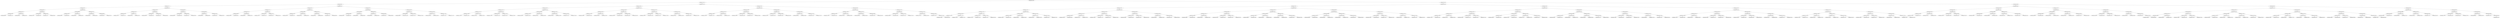 digraph G{
154671602 [label="Node{data=[2165, 2165]}"]
154671602 -> 400722480
400722480 [label="Node{data=[1013, 1013]}"]
400722480 -> 729268248
729268248 [label="Node{data=[903, 903]}"]
729268248 -> 2022648269
2022648269 [label="Node{data=[871, 871]}"]
2022648269 -> 833702055
833702055 [label="Node{data=[854, 854]}"]
833702055 -> 847378347
847378347 [label="Node{data=[846, 846]}"]
847378347 -> 669226723
669226723 [label="Node{data=[842, 842]}"]
669226723 -> 648217235
648217235 [label="Node{data=[840, 840]}"]
648217235 -> 502039184
502039184 [label="Node{data=[839, 839]}"]
648217235 -> 544014889
544014889 [label="Node{data=[841, 841]}"]
669226723 -> 461560905
461560905 [label="Node{data=[844, 844]}"]
461560905 -> 621535792
621535792 [label="Node{data=[843, 843]}"]
461560905 -> 1544162307
1544162307 [label="Node{data=[845, 845]}"]
847378347 -> 339620321
339620321 [label="Node{data=[850, 850]}"]
339620321 -> 433309627
433309627 [label="Node{data=[848, 848]}"]
433309627 -> 1664330963
1664330963 [label="Node{data=[847, 847]}"]
433309627 -> 1867898530
1867898530 [label="Node{data=[849, 849]}"]
339620321 -> 167861136
167861136 [label="Node{data=[852, 852]}"]
167861136 -> 233356148
233356148 [label="Node{data=[851, 851]}"]
167861136 -> 1933822766
1933822766 [label="Node{data=[853, 853]}"]
833702055 -> 841132842
841132842 [label="Node{data=[863, 863]}"]
841132842 -> 847231781
847231781 [label="Node{data=[859, 859]}"]
847231781 -> 2055509253
2055509253 [label="Node{data=[857, 857]}"]
2055509253 -> 401812416
401812416 [label="Node{data=[855, 855]}"]
2055509253 -> 808434159
808434159 [label="Node{data=[858, 858]}"]
847231781 -> 2135329372
2135329372 [label="Node{data=[861, 861]}"]
2135329372 -> 565445644
565445644 [label="Node{data=[860, 860]}"]
2135329372 -> 790070993
790070993 [label="Node{data=[862, 862]}"]
841132842 -> 1656398365
1656398365 [label="Node{data=[867, 867]}"]
1656398365 -> 694538364
694538364 [label="Node{data=[865, 865]}"]
694538364 -> 678442296
678442296 [label="Node{data=[864, 864]}"]
694538364 -> 1002577897
1002577897 [label="Node{data=[866, 866]}"]
1656398365 -> 216000710
216000710 [label="Node{data=[869, 869]}"]
216000710 -> 197017361
197017361 [label="Node{data=[868, 868]}"]
216000710 -> 583926443
583926443 [label="Node{data=[870, 870]}"]
2022648269 -> 156789836
156789836 [label="Node{data=[887, 887]}"]
156789836 -> 2050112633
2050112633 [label="Node{data=[879, 879]}"]
2050112633 -> 967321
967321 [label="Node{data=[875, 875]}"]
967321 -> 1384596329
1384596329 [label="Node{data=[873, 873]}"]
1384596329 -> 418873209
418873209 [label="Node{data=[872, 872]}"]
1384596329 -> 1942837738
1942837738 [label="Node{data=[874, 874]}"]
967321 -> 94459648
94459648 [label="Node{data=[877, 877]}"]
94459648 -> 1834340566
1834340566 [label="Node{data=[876, 876]}"]
94459648 -> 1325037234
1325037234 [label="Node{data=[878, 878]}"]
2050112633 -> 1466004622
1466004622 [label="Node{data=[883, 883]}"]
1466004622 -> 1492590645
1492590645 [label="Node{data=[881, 881]}"]
1492590645 -> 459774109
459774109 [label="Node{data=[880, 880]}"]
1492590645 -> 112538277
112538277 [label="Node{data=[882, 882]}"]
1466004622 -> 1521279993
1521279993 [label="Node{data=[885, 885]}"]
1521279993 -> 1002149393
1002149393 [label="Node{data=[884, 884]}"]
1521279993 -> 473911947
473911947 [label="Node{data=[886, 886]}"]
156789836 -> 858815411
858815411 [label="Node{data=[895, 895]}"]
858815411 -> 247395591
247395591 [label="Node{data=[891, 891]}"]
247395591 -> 1775432159
1775432159 [label="Node{data=[889, 889]}"]
1775432159 -> 253709668
253709668 [label="Node{data=[888, 888]}"]
1775432159 -> 1069699799
1069699799 [label="Node{data=[890, 890]}"]
247395591 -> 1185783525
1185783525 [label="Node{data=[893, 893]}"]
1185783525 -> 948949990
948949990 [label="Node{data=[892, 892]}"]
1185783525 -> 1301208574
1301208574 [label="Node{data=[894, 894]}"]
858815411 -> 1618442866
1618442866 [label="Node{data=[899, 899]}"]
1618442866 -> 1250400815
1250400815 [label="Node{data=[897, 897]}"]
1250400815 -> 206663802
206663802 [label="Node{data=[896, 896]}"]
1250400815 -> 931872035
931872035 [label="Node{data=[898, 898]}"]
1618442866 -> 1827956042
1827956042 [label="Node{data=[901, 901]}"]
1827956042 -> 441768985
441768985 [label="Node{data=[900, 900]}"]
1827956042 -> 486653321
486653321 [label="Node{data=[902, 902]}"]
729268248 -> 1938684207
1938684207 [label="Node{data=[981, 981]}"]
1938684207 -> 1016859681
1016859681 [label="Node{data=[919, 919]}"]
1016859681 -> 1354687
1354687 [label="Node{data=[911, 911]}"]
1354687 -> 283751361
283751361 [label="Node{data=[907, 907]}"]
283751361 -> 204567666
204567666 [label="Node{data=[905, 905]}"]
204567666 -> 1343266001
1343266001 [label="Node{data=[904, 904]}"]
204567666 -> 1979485247
1979485247 [label="Node{data=[906, 906]}"]
283751361 -> 685137658
685137658 [label="Node{data=[909, 909]}"]
685137658 -> 792935798
792935798 [label="Node{data=[908, 908]}"]
685137658 -> 2070006363
2070006363 [label="Node{data=[910, 910]}"]
1354687 -> 1793928316
1793928316 [label="Node{data=[915, 915]}"]
1793928316 -> 1893109333
1893109333 [label="Node{data=[913, 913]}"]
1893109333 -> 1187554740
1187554740 [label="Node{data=[912, 912]}"]
1893109333 -> 864984100
864984100 [label="Node{data=[914, 914]}"]
1793928316 -> 805554405
805554405 [label="Node{data=[917, 917]}"]
805554405 -> 1952668822
1952668822 [label="Node{data=[916, 916]}"]
805554405 -> 1996862123
1996862123 [label="Node{data=[918, 918]}"]
1016859681 -> 816676819
816676819 [label="Node{data=[927, 927]}"]
816676819 -> 508026307
508026307 [label="Node{data=[923, 923]}"]
508026307 -> 1890493809
1890493809 [label="Node{data=[921, 921]}"]
1890493809 -> 719634725
719634725 [label="Node{data=[920, 920]}"]
1890493809 -> 1911320653
1911320653 [label="Node{data=[922, 922]}"]
508026307 -> 1373966966
1373966966 [label="Node{data=[925, 925]}"]
1373966966 -> 1424334870
1424334870 [label="Node{data=[924, 924]}"]
1373966966 -> 1476701766
1476701766 [label="Node{data=[926, 926]}"]
816676819 -> 1249432339
1249432339 [label="Node{data=[931, 931]}"]
1249432339 -> 871829128
871829128 [label="Node{data=[929, 929]}"]
871829128 -> 1248587248
1248587248 [label="Node{data=[928, 928]}"]
871829128 -> 929045605
929045605 [label="Node{data=[930, 930]}"]
1249432339 -> 990683601
990683601 [label="Node{data=[979, 979]}"]
990683601 -> 813984630
813984630 [label="Node{data=[932, 932]}"]
990683601 -> 622134523
622134523 [label="Node{data=[980, 980]}"]
1938684207 -> 304195336
304195336 [label="Node{data=[997, 997]}"]
304195336 -> 1283296948
1283296948 [label="Node{data=[989, 989]}"]
1283296948 -> 1605469078
1605469078 [label="Node{data=[985, 985]}"]
1605469078 -> 1385064007
1385064007 [label="Node{data=[983, 983]}"]
1385064007 -> 1300796153
1300796153 [label="Node{data=[982, 982]}"]
1385064007 -> 1830862290
1830862290 [label="Node{data=[984, 984]}"]
1605469078 -> 1046363859
1046363859 [label="Node{data=[987, 987]}"]
1046363859 -> 532929281
532929281 [label="Node{data=[986, 986]}"]
1046363859 -> 383098202
383098202 [label="Node{data=[988, 988]}"]
1283296948 -> 2129886335
2129886335 [label="Node{data=[993, 993]}"]
2129886335 -> 831811028
831811028 [label="Node{data=[991, 991]}"]
831811028 -> 814654260
814654260 [label="Node{data=[990, 990]}"]
831811028 -> 168548146
168548146 [label="Node{data=[992, 992]}"]
2129886335 -> 1870549640
1870549640 [label="Node{data=[995, 995]}"]
1870549640 -> 2098624638
2098624638 [label="Node{data=[994, 994]}"]
1870549640 -> 952427499
952427499 [label="Node{data=[996, 996]}"]
304195336 -> 1822560646
1822560646 [label="Node{data=[1005, 1005]}"]
1822560646 -> 1901458568
1901458568 [label="Node{data=[1001, 1001]}"]
1901458568 -> 1062123348
1062123348 [label="Node{data=[999, 999]}"]
1062123348 -> 545968365
545968365 [label="Node{data=[998, 998]}"]
1062123348 -> 1549327195
1549327195 [label="Node{data=[1000, 1000]}"]
1901458568 -> 49776108
49776108 [label="Node{data=[1003, 1003]}"]
49776108 -> 1212774129
1212774129 [label="Node{data=[1002, 1002]}"]
49776108 -> 1043520173
1043520173 [label="Node{data=[1004, 1004]}"]
1822560646 -> 615140403
615140403 [label="Node{data=[1009, 1009]}"]
615140403 -> 441214383
441214383 [label="Node{data=[1007, 1007]}"]
441214383 -> 422672105
422672105 [label="Node{data=[1006, 1006]}"]
441214383 -> 838738128
838738128 [label="Node{data=[1008, 1008]}"]
615140403 -> 1203976456
1203976456 [label="Node{data=[1011, 1011]}"]
1203976456 -> 1046175042
1046175042 [label="Node{data=[1010, 1010]}"]
1203976456 -> 743432798
743432798 [label="Node{data=[1012, 1012]}"]
400722480 -> 1819783079
1819783079 [label="Node{data=[1574, 1574]}"]
1819783079 -> 849530968
849530968 [label="Node{data=[1045, 1045]}"]
849530968 -> 1459042819
1459042819 [label="Node{data=[1029, 1029]}"]
1459042819 -> 91848593
91848593 [label="Node{data=[1021, 1021]}"]
91848593 -> 1419964942
1419964942 [label="Node{data=[1017, 1017]}"]
1419964942 -> 1881589970
1881589970 [label="Node{data=[1015, 1015]}"]
1881589970 -> 535745527
535745527 [label="Node{data=[1014, 1014]}"]
1881589970 -> 1361420908
1361420908 [label="Node{data=[1016, 1016]}"]
1419964942 -> 307501252
307501252 [label="Node{data=[1019, 1019]}"]
307501252 -> 1425154564
1425154564 [label="Node{data=[1018, 1018]}"]
307501252 -> 1038754310
1038754310 [label="Node{data=[1020, 1020]}"]
91848593 -> 1101054229
1101054229 [label="Node{data=[1025, 1025]}"]
1101054229 -> 1937798109
1937798109 [label="Node{data=[1023, 1023]}"]
1937798109 -> 908565931
908565931 [label="Node{data=[1022, 1022]}"]
1937798109 -> 1513190267
1513190267 [label="Node{data=[1024, 1024]}"]
1101054229 -> 492742977
492742977 [label="Node{data=[1027, 1027]}"]
492742977 -> 1831874476
1831874476 [label="Node{data=[1026, 1026]}"]
492742977 -> 1743793508
1743793508 [label="Node{data=[1028, 1028]}"]
1459042819 -> 906698826
906698826 [label="Node{data=[1037, 1037]}"]
906698826 -> 1593283435
1593283435 [label="Node{data=[1033, 1033]}"]
1593283435 -> 844532310
844532310 [label="Node{data=[1031, 1031]}"]
844532310 -> 1412110965
1412110965 [label="Node{data=[1030, 1030]}"]
844532310 -> 994933194
994933194 [label="Node{data=[1032, 1032]}"]
1593283435 -> 1497614595
1497614595 [label="Node{data=[1035, 1035]}"]
1497614595 -> 1606544455
1606544455 [label="Node{data=[1034, 1034]}"]
1497614595 -> 1404415352
1404415352 [label="Node{data=[1036, 1036]}"]
906698826 -> 65412589
65412589 [label="Node{data=[1041, 1041]}"]
65412589 -> 1143654211
1143654211 [label="Node{data=[1039, 1039]}"]
1143654211 -> 349808725
349808725 [label="Node{data=[1038, 1038]}"]
1143654211 -> 1786317275
1786317275 [label="Node{data=[1040, 1040]}"]
65412589 -> 1497589772
1497589772 [label="Node{data=[1043, 1043]}"]
1497589772 -> 1270987960
1270987960 [label="Node{data=[1042, 1042]}"]
1497589772 -> 302198421
302198421 [label="Node{data=[1044, 1044]}"]
849530968 -> 806800095
806800095 [label="Node{data=[1061, 1061]}"]
806800095 -> 1926744025
1926744025 [label="Node{data=[1053, 1053]}"]
1926744025 -> 884310343
884310343 [label="Node{data=[1049, 1049]}"]
884310343 -> 1070163650
1070163650 [label="Node{data=[1047, 1047]}"]
1070163650 -> 957285334
957285334 [label="Node{data=[1046, 1046]}"]
1070163650 -> 1974133281
1974133281 [label="Node{data=[1048, 1048]}"]
884310343 -> 1829628522
1829628522 [label="Node{data=[1051, 1051]}"]
1829628522 -> 419851903
419851903 [label="Node{data=[1050, 1050]}"]
1829628522 -> 1482088250
1482088250 [label="Node{data=[1052, 1052]}"]
1926744025 -> 2060424699
2060424699 [label="Node{data=[1057, 1057]}"]
2060424699 -> 2022927986
2022927986 [label="Node{data=[1055, 1055]}"]
2022927986 -> 1380749961
1380749961 [label="Node{data=[1054, 1054]}"]
2022927986 -> 1015888117
1015888117 [label="Node{data=[1056, 1056]}"]
2060424699 -> 980095698
980095698 [label="Node{data=[1059, 1059]}"]
980095698 -> 1508383507
1508383507 [label="Node{data=[1058, 1058]}"]
980095698 -> 1862664829
1862664829 [label="Node{data=[1060, 1060]}"]
806800095 -> 974767608
974767608 [label="Node{data=[1479, 1479]}"]
974767608 -> 1476832747
1476832747 [label="Node{data=[1475, 1475]}"]
1476832747 -> 1101993339
1101993339 [label="Node{data=[1063, 1063]}"]
1101993339 -> 509997785
509997785 [label="Node{data=[1062, 1062]}"]
1101993339 -> 1780990696
1780990696 [label="Node{data=[1078, 1078]}"]
1476832747 -> 119755698
119755698 [label="Node{data=[1477, 1477]}"]
119755698 -> 1050581728
1050581728 [label="Node{data=[1476, 1476]}"]
119755698 -> 257705168
257705168 [label="Node{data=[1478, 1478]}"]
974767608 -> 1530455889
1530455889 [label="Node{data=[1513, 1513]}"]
1530455889 -> 1184596295
1184596295 [label="Node{data=[1481, 1481]}"]
1184596295 -> 211307246
211307246 [label="Node{data=[1480, 1480]}"]
1184596295 -> 1636820329
1636820329 [label="Node{data=[1482, 1482]}"]
1530455889 -> 2106692710
2106692710 [label="Node{data=[1572, 1572]}"]
2106692710 -> 1729798954
1729798954 [label="Node{data=[1545, 1545]}"]
2106692710 -> 698042909
698042909 [label="Node{data=[1573, 1573]}"]
1819783079 -> 933320426
933320426 [label="Node{data=[2073, 2073]}"]
933320426 -> 1189267164
1189267164 [label="Node{data=[1590, 1590]}"]
1189267164 -> 1960001241
1960001241 [label="Node{data=[1582, 1582]}"]
1960001241 -> 124475900
124475900 [label="Node{data=[1578, 1578]}"]
124475900 -> 977291773
977291773 [label="Node{data=[1576, 1576]}"]
977291773 -> 1791278159
1791278159 [label="Node{data=[1575, 1575]}"]
977291773 -> 118252088
118252088 [label="Node{data=[1577, 1577]}"]
124475900 -> 1526034332
1526034332 [label="Node{data=[1580, 1580]}"]
1526034332 -> 1656937118
1656937118 [label="Node{data=[1579, 1579]}"]
1526034332 -> 766190669
766190669 [label="Node{data=[1581, 1581]}"]
1960001241 -> 1230147170
1230147170 [label="Node{data=[1586, 1586]}"]
1230147170 -> 950698331
950698331 [label="Node{data=[1584, 1584]}"]
950698331 -> 1279834874
1279834874 [label="Node{data=[1583, 1583]}"]
950698331 -> 943023730
943023730 [label="Node{data=[1585, 1585]}"]
1230147170 -> 1707728520
1707728520 [label="Node{data=[1588, 1588]}"]
1707728520 -> 151337779
151337779 [label="Node{data=[1587, 1587]}"]
1707728520 -> 1302403
1302403 [label="Node{data=[1589, 1589]}"]
1189267164 -> 327560965
327560965 [label="Node{data=[2065, 2065]}"]
327560965 -> 940613219
940613219 [label="Node{data=[2057, 2057]}"]
940613219 -> 409790193
409790193 [label="Node{data=[1607, 1607]}"]
409790193 -> 102620600
102620600 [label="Node{data=[1591, 1591]}"]
409790193 -> 608248953
608248953 [label="Node{data=[2032, 2032]}"]
940613219 -> 404641044
404641044 [label="Node{data=[2063, 2063]}"]
404641044 -> 1740268424
1740268424 [label="Node{data=[2062, 2062]}"]
404641044 -> 262312666
262312666 [label="Node{data=[2064, 2064]}"]
327560965 -> 577576379
577576379 [label="Node{data=[2069, 2069]}"]
577576379 -> 1211189783
1211189783 [label="Node{data=[2067, 2067]}"]
1211189783 -> 2091108026
2091108026 [label="Node{data=[2066, 2066]}"]
1211189783 -> 1737277366
1737277366 [label="Node{data=[2068, 2068]}"]
577576379 -> 768013881
768013881 [label="Node{data=[2071, 2071]}"]
768013881 -> 1868918884
1868918884 [label="Node{data=[2070, 2070]}"]
768013881 -> 227671332
227671332 [label="Node{data=[2072, 2072]}"]
933320426 -> 266502703
266502703 [label="Node{data=[2095, 2095]}"]
266502703 -> 353356500
353356500 [label="Node{data=[2087, 2087]}"]
353356500 -> 1370320449
1370320449 [label="Node{data=[2077, 2077]}"]
1370320449 -> 1398264205
1398264205 [label="Node{data=[2075, 2075]}"]
1398264205 -> 1220530738
1220530738 [label="Node{data=[2074, 2074]}"]
1398264205 -> 588114075
588114075 [label="Node{data=[2076, 2076]}"]
1370320449 -> 426264029
426264029 [label="Node{data=[2079, 2079]}"]
426264029 -> 1952326852
1952326852 [label="Node{data=[2078, 2078]}"]
426264029 -> 1120294463
1120294463 [label="Node{data=[2080, 2080]}"]
353356500 -> 239282124
239282124 [label="Node{data=[2091, 2091]}"]
239282124 -> 1432280436
1432280436 [label="Node{data=[2089, 2089]}"]
1432280436 -> 1344518943
1344518943 [label="Node{data=[2088, 2088]}"]
1432280436 -> 539261066
539261066 [label="Node{data=[2090, 2090]}"]
239282124 -> 936269317
936269317 [label="Node{data=[2093, 2093]}"]
936269317 -> 341350645
341350645 [label="Node{data=[2092, 2092]}"]
936269317 -> 1500389922
1500389922 [label="Node{data=[2094, 2094]}"]
266502703 -> 1510863277
1510863277 [label="Node{data=[2115, 2115]}"]
1510863277 -> 523696791
523696791 [label="Node{data=[2099, 2099]}"]
523696791 -> 1333352116
1333352116 [label="Node{data=[2097, 2097]}"]
1333352116 -> 1739457099
1739457099 [label="Node{data=[2096, 2096]}"]
1333352116 -> 1377507210
1377507210 [label="Node{data=[2098, 2098]}"]
523696791 -> 2052177180
2052177180 [label="Node{data=[2101, 2101]}"]
2052177180 -> 2140706836
2140706836 [label="Node{data=[2100, 2100]}"]
2052177180 -> 1748197878
1748197878 [label="Node{data=[2102, 2102]}"]
1510863277 -> 1646173245
1646173245 [label="Node{data=[2161, 2161]}"]
1646173245 -> 365982783
365982783 [label="Node{data=[2159, 2159]}"]
365982783 -> 783488681
783488681 [label="Node{data=[2116, 2116]}"]
365982783 -> 1576861272
1576861272 [label="Node{data=[2160, 2160]}"]
1646173245 -> 1268088494
1268088494 [label="Node{data=[2163, 2163]}"]
1268088494 -> 1567791727
1567791727 [label="Node{data=[2162, 2162]}"]
1268088494 -> 1807927606
1807927606 [label="Node{data=[2164, 2164]}"]
154671602 -> 1366746152
1366746152 [label="Node{data=[4243, 4243]}"]
1366746152 -> 829849766
829849766 [label="Node{data=[3146, 3146]}"]
829849766 -> 2015282437
2015282437 [label="Node{data=[2557, 2557]}"]
2015282437 -> 90712137
90712137 [label="Node{data=[2307, 2307]}"]
90712137 -> 1675221864
1675221864 [label="Node{data=[2181, 2181]}"]
1675221864 -> 1714357253
1714357253 [label="Node{data=[2173, 2173]}"]
1714357253 -> 1746391848
1746391848 [label="Node{data=[2169, 2169]}"]
1746391848 -> 746165251
746165251 [label="Node{data=[2167, 2167]}"]
746165251 -> 22415487
22415487 [label="Node{data=[2166, 2166]}"]
746165251 -> 524757884
524757884 [label="Node{data=[2168, 2168]}"]
1746391848 -> 1226781999
1226781999 [label="Node{data=[2171, 2171]}"]
1226781999 -> 690387331
690387331 [label="Node{data=[2170, 2170]}"]
1226781999 -> 411212072
411212072 [label="Node{data=[2172, 2172]}"]
1714357253 -> 1052269967
1052269967 [label="Node{data=[2177, 2177]}"]
1052269967 -> 238989626
238989626 [label="Node{data=[2175, 2175]}"]
238989626 -> 349055775
349055775 [label="Node{data=[2174, 2174]}"]
238989626 -> 403286903
403286903 [label="Node{data=[2176, 2176]}"]
1052269967 -> 1679940060
1679940060 [label="Node{data=[2179, 2179]}"]
1679940060 -> 535626499
535626499 [label="Node{data=[2178, 2178]}"]
1679940060 -> 2057192754
2057192754 [label="Node{data=[2180, 2180]}"]
1675221864 -> 798563077
798563077 [label="Node{data=[2189, 2189]}"]
798563077 -> 1159518227
1159518227 [label="Node{data=[2185, 2185]}"]
1159518227 -> 849227432
849227432 [label="Node{data=[2183, 2183]}"]
849227432 -> 975264284
975264284 [label="Node{data=[2182, 2182]}"]
849227432 -> 1560756078
1560756078 [label="Node{data=[2184, 2184]}"]
1159518227 -> 2130229405
2130229405 [label="Node{data=[2187, 2187]}"]
2130229405 -> 1028661892
1028661892 [label="Node{data=[2186, 2186]}"]
2130229405 -> 219250312
219250312 [label="Node{data=[2188, 2188]}"]
798563077 -> 1762249739
1762249739 [label="Node{data=[2232, 2232]}"]
1762249739 -> 1376697831
1376697831 [label="Node{data=[2191, 2191]}"]
1376697831 -> 1853284640
1853284640 [label="Node{data=[2190, 2190]}"]
1376697831 -> 1746216792
1746216792 [label="Node{data=[2192, 2192]}"]
1762249739 -> 1339807685
1339807685 [label="Node{data=[2257, 2257]}"]
1339807685 -> 1755163228
1755163228 [label="Node{data=[2254, 2254]}"]
1339807685 -> 834353550
834353550 [label="Node{data=[2287, 2287]}"]
90712137 -> 1884681990
1884681990 [label="Node{data=[2382, 2382]}"]
1884681990 -> 1629582134
1629582134 [label="Node{data=[2374, 2374]}"]
1629582134 -> 1684793860
1684793860 [label="Node{data=[2370, 2370]}"]
1684793860 -> 217372750
217372750 [label="Node{data=[2368, 2368]}"]
217372750 -> 1397154577
1397154577 [label="Node{data=[2367, 2367]}"]
217372750 -> 957645452
957645452 [label="Node{data=[2369, 2369]}"]
1684793860 -> 34894944
34894944 [label="Node{data=[2372, 2372]}"]
34894944 -> 671673028
671673028 [label="Node{data=[2371, 2371]}"]
34894944 -> 1286789823
1286789823 [label="Node{data=[2373, 2373]}"]
1629582134 -> 1362043207
1362043207 [label="Node{data=[2378, 2378]}"]
1362043207 -> 1882843254
1882843254 [label="Node{data=[2376, 2376]}"]
1882843254 -> 520643199
520643199 [label="Node{data=[2375, 2375]}"]
1882843254 -> 1161114627
1161114627 [label="Node{data=[2377, 2377]}"]
1362043207 -> 1832390907
1832390907 [label="Node{data=[2380, 2380]}"]
1832390907 -> 1383935858
1383935858 [label="Node{data=[2379, 2379]}"]
1832390907 -> 247117016
247117016 [label="Node{data=[2381, 2381]}"]
1884681990 -> 1648561184
1648561184 [label="Node{data=[2549, 2549]}"]
1648561184 -> 1339127643
1339127643 [label="Node{data=[2545, 2545]}"]
1339127643 -> 1961674604
1961674604 [label="Node{data=[2407, 2407]}"]
1961674604 -> 791388509
791388509 [label="Node{data=[2383, 2383]}"]
1961674604 -> 1433639572
1433639572 [label="Node{data=[2408, 2408]}"]
1339127643 -> 299648206
299648206 [label="Node{data=[2547, 2547]}"]
299648206 -> 51983934
51983934 [label="Node{data=[2546, 2546]}"]
299648206 -> 1909087817
1909087817 [label="Node{data=[2548, 2548]}"]
1648561184 -> 941940190
941940190 [label="Node{data=[2553, 2553]}"]
941940190 -> 1261241376
1261241376 [label="Node{data=[2551, 2551]}"]
1261241376 -> 21980093
21980093 [label="Node{data=[2550, 2550]}"]
1261241376 -> 584342987
584342987 [label="Node{data=[2552, 2552]}"]
941940190 -> 1015070306
1015070306 [label="Node{data=[2555, 2555]}"]
1015070306 -> 531603926
531603926 [label="Node{data=[2554, 2554]}"]
1015070306 -> 1694984981
1694984981 [label="Node{data=[2556, 2556]}"]
2015282437 -> 1706907771
1706907771 [label="Node{data=[2995, 2995]}"]
1706907771 -> 1551341824
1551341824 [label="Node{data=[2979, 2979]}"]
1551341824 -> 1043604041
1043604041 [label="Node{data=[2588, 2588]}"]
1043604041 -> 1614129497
1614129497 [label="Node{data=[2561, 2561]}"]
1614129497 -> 1866746788
1866746788 [label="Node{data=[2559, 2559]}"]
1866746788 -> 253456597
253456597 [label="Node{data=[2558, 2558]}"]
1866746788 -> 270679317
270679317 [label="Node{data=[2560, 2560]}"]
1614129497 -> 1561338153
1561338153 [label="Node{data=[2563, 2563]}"]
1561338153 -> 281303108
281303108 [label="Node{data=[2562, 2562]}"]
1561338153 -> 1150095185
1150095185 [label="Node{data=[2564, 2564]}"]
1043604041 -> 1162238016
1162238016 [label="Node{data=[2967, 2967]}"]
1162238016 -> 428023976
428023976 [label="Node{data=[2890, 2890]}"]
428023976 -> 725044644
725044644 [label="Node{data=[2887, 2887]}"]
428023976 -> 132921364
132921364 [label="Node{data=[2919, 2919]}"]
1162238016 -> 1881138417
1881138417 [label="Node{data=[2977, 2977]}"]
1881138417 -> 1880689722
1880689722 [label="Node{data=[2976, 2976]}"]
1881138417 -> 1641162224
1641162224 [label="Node{data=[2978, 2978]}"]
1551341824 -> 127442246
127442246 [label="Node{data=[2987, 2987]}"]
127442246 -> 137349416
137349416 [label="Node{data=[2983, 2983]}"]
137349416 -> 812612811
812612811 [label="Node{data=[2981, 2981]}"]
812612811 -> 1080177299
1080177299 [label="Node{data=[2980, 2980]}"]
812612811 -> 64218484
64218484 [label="Node{data=[2982, 2982]}"]
137349416 -> 1967332015
1967332015 [label="Node{data=[2985, 2985]}"]
1967332015 -> 1040300520
1040300520 [label="Node{data=[2984, 2984]}"]
1967332015 -> 1873211921
1873211921 [label="Node{data=[2986, 2986]}"]
127442246 -> 1933726420
1933726420 [label="Node{data=[2991, 2991]}"]
1933726420 -> 515487857
515487857 [label="Node{data=[2989, 2989]}"]
515487857 -> 767859895
767859895 [label="Node{data=[2988, 2988]}"]
515487857 -> 1965741412
1965741412 [label="Node{data=[2990, 2990]}"]
1933726420 -> 337636839
337636839 [label="Node{data=[2993, 2993]}"]
337636839 -> 1194763557
1194763557 [label="Node{data=[2992, 2992]}"]
337636839 -> 1310632016
1310632016 [label="Node{data=[2994, 2994]}"]
1706907771 -> 1832703234
1832703234 [label="Node{data=[3096, 3096]}"]
1832703234 -> 111635863
111635863 [label="Node{data=[3088, 3088]}"]
111635863 -> 1951072235
1951072235 [label="Node{data=[2999, 2999]}"]
1951072235 -> 1336775962
1336775962 [label="Node{data=[2997, 2997]}"]
1336775962 -> 1144180008
1144180008 [label="Node{data=[2996, 2996]}"]
1336775962 -> 2042944492
2042944492 [label="Node{data=[2998, 2998]}"]
1951072235 -> 1523762840
1523762840 [label="Node{data=[3001, 3001]}"]
1523762840 -> 2046074269
2046074269 [label="Node{data=[3000, 3000]}"]
1523762840 -> 729633798
729633798 [label="Node{data=[3002, 3002]}"]
111635863 -> 1949954366
1949954366 [label="Node{data=[3092, 3092]}"]
1949954366 -> 949165863
949165863 [label="Node{data=[3090, 3090]}"]
949165863 -> 1708553693
1708553693 [label="Node{data=[3089, 3089]}"]
949165863 -> 617267205
617267205 [label="Node{data=[3091, 3091]}"]
1949954366 -> 532768163
532768163 [label="Node{data=[3094, 3094]}"]
532768163 -> 1057696603
1057696603 [label="Node{data=[3093, 3093]}"]
532768163 -> 1772476922
1772476922 [label="Node{data=[3095, 3095]}"]
1832703234 -> 463336995
463336995 [label="Node{data=[3138, 3138]}"]
463336995 -> 258307214
258307214 [label="Node{data=[3100, 3100]}"]
258307214 -> 1775421386
1775421386 [label="Node{data=[3098, 3098]}"]
1775421386 -> 788506883
788506883 [label="Node{data=[3097, 3097]}"]
1775421386 -> 1520922129
1520922129 [label="Node{data=[3099, 3099]}"]
258307214 -> 2126684367
2126684367 [label="Node{data=[3102, 3102]}"]
2126684367 -> 30524490
30524490 [label="Node{data=[3101, 3101]}"]
2126684367 -> 1387643586
1387643586 [label="Node{data=[3103, 3103]}"]
463336995 -> 855894371
855894371 [label="Node{data=[3142, 3142]}"]
855894371 -> 1479336724
1479336724 [label="Node{data=[3140, 3140]}"]
1479336724 -> 1464897487
1464897487 [label="Node{data=[3139, 3139]}"]
1479336724 -> 730850357
730850357 [label="Node{data=[3141, 3141]}"]
855894371 -> 124471510
124471510 [label="Node{data=[3144, 3144]}"]
124471510 -> 945831788
945831788 [label="Node{data=[3143, 3143]}"]
124471510 -> 1797120344
1797120344 [label="Node{data=[3145, 3145]}"]
829849766 -> 1063718466
1063718466 [label="Node{data=[3316, 3316]}"]
1063718466 -> 1645726848
1645726848 [label="Node{data=[3284, 3284]}"]
1645726848 -> 1538594033
1538594033 [label="Node{data=[3162, 3162]}"]
1538594033 -> 1596340734
1596340734 [label="Node{data=[3154, 3154]}"]
1596340734 -> 1488206150
1488206150 [label="Node{data=[3150, 3150]}"]
1488206150 -> 77307164
77307164 [label="Node{data=[3148, 3148]}"]
77307164 -> 2012873698
2012873698 [label="Node{data=[3147, 3147]}"]
77307164 -> 427638058
427638058 [label="Node{data=[3149, 3149]}"]
1488206150 -> 1618630986
1618630986 [label="Node{data=[3152, 3152]}"]
1618630986 -> 944851748
944851748 [label="Node{data=[3151, 3151]}"]
1618630986 -> 529771231
529771231 [label="Node{data=[3153, 3153]}"]
1596340734 -> 1870086250
1870086250 [label="Node{data=[3158, 3158]}"]
1870086250 -> 1576395975
1576395975 [label="Node{data=[3156, 3156]}"]
1576395975 -> 1875876918
1875876918 [label="Node{data=[3155, 3155]}"]
1576395975 -> 1829246530
1829246530 [label="Node{data=[3157, 3157]}"]
1870086250 -> 942239641
942239641 [label="Node{data=[3160, 3160]}"]
942239641 -> 1250457479
1250457479 [label="Node{data=[3159, 3159]}"]
942239641 -> 1496673484
1496673484 [label="Node{data=[3161, 3161]}"]
1538594033 -> 1948441518
1948441518 [label="Node{data=[3200, 3200]}"]
1948441518 -> 126105364
126105364 [label="Node{data=[3166, 3166]}"]
126105364 -> 238636076
238636076 [label="Node{data=[3164, 3164]}"]
238636076 -> 2090336811
2090336811 [label="Node{data=[3163, 3163]}"]
238636076 -> 512055741
512055741 [label="Node{data=[3165, 3165]}"]
126105364 -> 950002158
950002158 [label="Node{data=[3168, 3168]}"]
950002158 -> 2088993533
2088993533 [label="Node{data=[3167, 3167]}"]
950002158 -> 1085689372
1085689372 [label="Node{data=[3169, 3169]}"]
1948441518 -> 1951055622
1951055622 [label="Node{data=[3280, 3280]}"]
1951055622 -> 865968368
865968368 [label="Node{data=[3239, 3239]}"]
865968368 -> 1407797268
1407797268 [label="Node{data=[3217, 3217]}"]
865968368 -> 568142555
568142555 [label="Node{data=[3270, 3270]}"]
1951055622 -> 13501289
13501289 [label="Node{data=[3282, 3282]}"]
13501289 -> 1577761184
1577761184 [label="Node{data=[3281, 3281]}"]
13501289 -> 1203434397
1203434397 [label="Node{data=[3283, 3283]}"]
1645726848 -> 259621443
259621443 [label="Node{data=[3300, 3300]}"]
259621443 -> 2145131918
2145131918 [label="Node{data=[3292, 3292]}"]
2145131918 -> 1947233388
1947233388 [label="Node{data=[3288, 3288]}"]
1947233388 -> 1688625000
1688625000 [label="Node{data=[3286, 3286]}"]
1688625000 -> 655274533
655274533 [label="Node{data=[3285, 3285]}"]
1688625000 -> 950135591
950135591 [label="Node{data=[3287, 3287]}"]
1947233388 -> 1327858515
1327858515 [label="Node{data=[3290, 3290]}"]
1327858515 -> 430885056
430885056 [label="Node{data=[3289, 3289]}"]
1327858515 -> 1264836170
1264836170 [label="Node{data=[3291, 3291]}"]
2145131918 -> 2083318994
2083318994 [label="Node{data=[3296, 3296]}"]
2083318994 -> 527484703
527484703 [label="Node{data=[3294, 3294]}"]
527484703 -> 1886905593
1886905593 [label="Node{data=[3293, 3293]}"]
527484703 -> 624158003
624158003 [label="Node{data=[3295, 3295]}"]
2083318994 -> 1046665019
1046665019 [label="Node{data=[3298, 3298]}"]
1046665019 -> 666085335
666085335 [label="Node{data=[3297, 3297]}"]
1046665019 -> 1756155892
1756155892 [label="Node{data=[3299, 3299]}"]
259621443 -> 1376564655
1376564655 [label="Node{data=[3308, 3308]}"]
1376564655 -> 2063559642
2063559642 [label="Node{data=[3304, 3304]}"]
2063559642 -> 1078523469
1078523469 [label="Node{data=[3302, 3302]}"]
1078523469 -> 1310016223
1310016223 [label="Node{data=[3301, 3301]}"]
1078523469 -> 2038642559
2038642559 [label="Node{data=[3303, 3303]}"]
2063559642 -> 2023961134
2023961134 [label="Node{data=[3306, 3306]}"]
2023961134 -> 2136889833
2136889833 [label="Node{data=[3305, 3305]}"]
2023961134 -> 456781671
456781671 [label="Node{data=[3307, 3307]}"]
1376564655 -> 2078350256
2078350256 [label="Node{data=[3312, 3312]}"]
2078350256 -> 447902880
447902880 [label="Node{data=[3310, 3310]}"]
447902880 -> 397338382
397338382 [label="Node{data=[3309, 3309]}"]
447902880 -> 1127772235
1127772235 [label="Node{data=[3311, 3311]}"]
2078350256 -> 821546759
821546759 [label="Node{data=[3314, 3314]}"]
821546759 -> 971614925
971614925 [label="Node{data=[3313, 3313]}"]
821546759 -> 1495247977
1495247977 [label="Node{data=[3315, 3315]}"]
1063718466 -> 1503999273
1503999273 [label="Node{data=[4192, 4192]}"]
1503999273 -> 1470383853
1470383853 [label="Node{data=[3700, 3700]}"]
1470383853 -> 594485526
594485526 [label="Node{data=[3324, 3324]}"]
594485526 -> 129478134
129478134 [label="Node{data=[3320, 3320]}"]
129478134 -> 2009848916
2009848916 [label="Node{data=[3318, 3318]}"]
2009848916 -> 44920686
44920686 [label="Node{data=[3317, 3317]}"]
2009848916 -> 1477478844
1477478844 [label="Node{data=[3319, 3319]}"]
129478134 -> 1651656533
1651656533 [label="Node{data=[3322, 3322]}"]
1651656533 -> 1265765939
1265765939 [label="Node{data=[3321, 3321]}"]
1651656533 -> 575528492
575528492 [label="Node{data=[3323, 3323]}"]
594485526 -> 2127359664
2127359664 [label="Node{data=[3328, 3328]}"]
2127359664 -> 250894035
250894035 [label="Node{data=[3326, 3326]}"]
250894035 -> 1437389480
1437389480 [label="Node{data=[3325, 3325]}"]
250894035 -> 425511567
425511567 [label="Node{data=[3327, 3327]}"]
2127359664 -> 8130170
8130170 [label="Node{data=[3445, 3445]}"]
8130170 -> 739410536
739410536 [label="Node{data=[3361, 3361]}"]
8130170 -> 530066640
530066640 [label="Node{data=[3694, 3694]}"]
1470383853 -> 1626309918
1626309918 [label="Node{data=[3806, 3806]}"]
1626309918 -> 18599
18599 [label="Node{data=[3802, 3802]}"]
18599 -> 951683853
951683853 [label="Node{data=[3800, 3800]}"]
951683853 -> 1712967270
1712967270 [label="Node{data=[3738, 3738]}"]
951683853 -> 2051170510
2051170510 [label="Node{data=[3801, 3801]}"]
18599 -> 2013616721
2013616721 [label="Node{data=[3804, 3804]}"]
2013616721 -> 210786239
210786239 [label="Node{data=[3803, 3803]}"]
2013616721 -> 617792181
617792181 [label="Node{data=[3805, 3805]}"]
1626309918 -> 1308594929
1308594929 [label="Node{data=[3810, 3810]}"]
1308594929 -> 528129741
528129741 [label="Node{data=[3808, 3808]}"]
528129741 -> 299441970
299441970 [label="Node{data=[3807, 3807]}"]
528129741 -> 598515926
598515926 [label="Node{data=[3809, 3809]}"]
1308594929 -> 309712456
309712456 [label="Node{data=[3812, 3812]}"]
309712456 -> 1496497725
1496497725 [label="Node{data=[3811, 3811]}"]
309712456 -> 4922022
4922022 [label="Node{data=[3851, 3851]}"]
1503999273 -> 1185390697
1185390697 [label="Node{data=[4227, 4227]}"]
1185390697 -> 2052913507
2052913507 [label="Node{data=[4219, 4219]}"]
2052913507 -> 911434563
911434563 [label="Node{data=[4215, 4215]}"]
911434563 -> 1855308037
1855308037 [label="Node{data=[4213, 4213]}"]
1855308037 -> 357208150
357208150 [label="Node{data=[4212, 4212]}"]
1855308037 -> 138474621
138474621 [label="Node{data=[4214, 4214]}"]
911434563 -> 623167309
623167309 [label="Node{data=[4217, 4217]}"]
623167309 -> 1710864133
1710864133 [label="Node{data=[4216, 4216]}"]
623167309 -> 619729868
619729868 [label="Node{data=[4218, 4218]}"]
2052913507 -> 723302451
723302451 [label="Node{data=[4223, 4223]}"]
723302451 -> 671161522
671161522 [label="Node{data=[4221, 4221]}"]
671161522 -> 15259432
15259432 [label="Node{data=[4220, 4220]}"]
671161522 -> 648055498
648055498 [label="Node{data=[4222, 4222]}"]
723302451 -> 1748202253
1748202253 [label="Node{data=[4225, 4225]}"]
1748202253 -> 1215764021
1215764021 [label="Node{data=[4224, 4224]}"]
1748202253 -> 241224068
241224068 [label="Node{data=[4226, 4226]}"]
1185390697 -> 750056536
750056536 [label="Node{data=[4235, 4235]}"]
750056536 -> 1609322968
1609322968 [label="Node{data=[4231, 4231]}"]
1609322968 -> 794436270
794436270 [label="Node{data=[4229, 4229]}"]
794436270 -> 671015464
671015464 [label="Node{data=[4228, 4228]}"]
794436270 -> 753128635
753128635 [label="Node{data=[4230, 4230]}"]
1609322968 -> 297546350
297546350 [label="Node{data=[4233, 4233]}"]
297546350 -> 1863138725
1863138725 [label="Node{data=[4232, 4232]}"]
297546350 -> 1068662222
1068662222 [label="Node{data=[4234, 4234]}"]
750056536 -> 222703759
222703759 [label="Node{data=[4239, 4239]}"]
222703759 -> 2098809867
2098809867 [label="Node{data=[4237, 4237]}"]
2098809867 -> 2080351768
2080351768 [label="Node{data=[4236, 4236]}"]
2098809867 -> 1460660388
1460660388 [label="Node{data=[4238, 4238]}"]
222703759 -> 1802594434
1802594434 [label="Node{data=[4241, 4241]}"]
1802594434 -> 1547639027
1547639027 [label="Node{data=[4240, 4240]}"]
1802594434 -> 1526114826
1526114826 [label="Node{data=[4242, 4242]}"]
1366746152 -> 1922315064
1922315064 [label="Node{data=[6463, 6463]}"]
1922315064 -> 314663056
314663056 [label="Node{data=[6382, 6382]}"]
314663056 -> 907872955
907872955 [label="Node{data=[6328, 6328]}"]
907872955 -> 1507082376
1507082376 [label="Node{data=[6320, 6320]}"]
1507082376 -> 176858489
176858489 [label="Node{data=[6316, 6316]}"]
176858489 -> 332829016
332829016 [label="Node{data=[4245, 4245]}"]
332829016 -> 1304430923
1304430923 [label="Node{data=[4244, 4244]}"]
332829016 -> 913035387
913035387 [label="Node{data=[5517, 5517]}"]
176858489 -> 1762990754
1762990754 [label="Node{data=[6318, 6318]}"]
1762990754 -> 1324223113
1324223113 [label="Node{data=[6317, 6317]}"]
1762990754 -> 53073998
53073998 [label="Node{data=[6319, 6319]}"]
1507082376 -> 1806252120
1806252120 [label="Node{data=[6324, 6324]}"]
1806252120 -> 707329925
707329925 [label="Node{data=[6322, 6322]}"]
707329925 -> 346817035
346817035 [label="Node{data=[6321, 6321]}"]
707329925 -> 1493844856
1493844856 [label="Node{data=[6323, 6323]}"]
1806252120 -> 2068044793
2068044793 [label="Node{data=[6326, 6326]}"]
2068044793 -> 385537987
385537987 [label="Node{data=[6325, 6325]}"]
2068044793 -> 1647457101
1647457101 [label="Node{data=[6327, 6327]}"]
907872955 -> 1764273648
1764273648 [label="Node{data=[6374, 6374]}"]
1764273648 -> 215035711
215035711 [label="Node{data=[6332, 6332]}"]
215035711 -> 1280681385
1280681385 [label="Node{data=[6330, 6330]}"]
1280681385 -> 1057902389
1057902389 [label="Node{data=[6329, 6329]}"]
1280681385 -> 325394953
325394953 [label="Node{data=[6331, 6331]}"]
215035711 -> 373841805
373841805 [label="Node{data=[6334, 6334]}"]
373841805 -> 2001852416
2001852416 [label="Node{data=[6333, 6333]}"]
373841805 -> 980112952
980112952 [label="Node{data=[6349, 6349]}"]
1764273648 -> 2383382
2383382 [label="Node{data=[6378, 6378]}"]
2383382 -> 1413795240
1413795240 [label="Node{data=[6376, 6376]}"]
1413795240 -> 766283512
766283512 [label="Node{data=[6375, 6375]}"]
1413795240 -> 1301727203
1301727203 [label="Node{data=[6377, 6377]}"]
2383382 -> 1877009577
1877009577 [label="Node{data=[6380, 6380]}"]
1877009577 -> 498814320
498814320 [label="Node{data=[6379, 6379]}"]
1877009577 -> 1412029297
1412029297 [label="Node{data=[6381, 6381]}"]
314663056 -> 805021640
805021640 [label="Node{data=[6447, 6447]}"]
805021640 -> 1196870450
1196870450 [label="Node{data=[6439, 6439]}"]
1196870450 -> 4316773
4316773 [label="Node{data=[6396, 6396]}"]
4316773 -> 447311695
447311695 [label="Node{data=[6384, 6384]}"]
447311695 -> 1755209269
1755209269 [label="Node{data=[6383, 6383]}"]
447311695 -> 425723727
425723727 [label="Node{data=[6385, 6385]}"]
4316773 -> 391926000
391926000 [label="Node{data=[6437, 6437]}"]
391926000 -> 1180603971
1180603971 [label="Node{data=[6425, 6425]}"]
391926000 -> 1554716491
1554716491 [label="Node{data=[6438, 6438]}"]
1196870450 -> 1164458478
1164458478 [label="Node{data=[6443, 6443]}"]
1164458478 -> 809904739
809904739 [label="Node{data=[6441, 6441]}"]
809904739 -> 43536038
43536038 [label="Node{data=[6440, 6440]}"]
809904739 -> 109908209
109908209 [label="Node{data=[6442, 6442]}"]
1164458478 -> 45022855
45022855 [label="Node{data=[6445, 6445]}"]
45022855 -> 62572931
62572931 [label="Node{data=[6444, 6444]}"]
45022855 -> 1133988396
1133988396 [label="Node{data=[6446, 6446]}"]
805021640 -> 770953271
770953271 [label="Node{data=[6455, 6455]}"]
770953271 -> 1482443208
1482443208 [label="Node{data=[6451, 6451]}"]
1482443208 -> 234845585
234845585 [label="Node{data=[6449, 6449]}"]
234845585 -> 1958774824
1958774824 [label="Node{data=[6448, 6448]}"]
234845585 -> 1191288047
1191288047 [label="Node{data=[6450, 6450]}"]
1482443208 -> 2099879886
2099879886 [label="Node{data=[6453, 6453]}"]
2099879886 -> 185347591
185347591 [label="Node{data=[6452, 6452]}"]
2099879886 -> 2080208518
2080208518 [label="Node{data=[6454, 6454]}"]
770953271 -> 818965490
818965490 [label="Node{data=[6459, 6459]}"]
818965490 -> 28726729
28726729 [label="Node{data=[6457, 6457]}"]
28726729 -> 1797271534
1797271534 [label="Node{data=[6456, 6456]}"]
28726729 -> 2071539018
2071539018 [label="Node{data=[6458, 6458]}"]
818965490 -> 1212503596
1212503596 [label="Node{data=[6461, 6461]}"]
1212503596 -> 2070825712
2070825712 [label="Node{data=[6460, 6460]}"]
1212503596 -> 291198252
291198252 [label="Node{data=[6462, 6462]}"]
1922315064 -> 603597104
603597104 [label="Node{data=[8504, 8504]}"]
603597104 -> 1106046805
1106046805 [label="Node{data=[7651, 7651]}"]
1106046805 -> 1213989970
1213989970 [label="Node{data=[7635, 7635]}"]
1213989970 -> 65391168
65391168 [label="Node{data=[6568, 6568]}"]
65391168 -> 1906626725
1906626725 [label="Node{data=[6467, 6467]}"]
1906626725 -> 1469325187
1469325187 [label="Node{data=[6465, 6465]}"]
1469325187 -> 2135097271
2135097271 [label="Node{data=[6464, 6464]}"]
1469325187 -> 1389927893
1389927893 [label="Node{data=[6466, 6466]}"]
1906626725 -> 86925011
86925011 [label="Node{data=[6503, 6503]}"]
86925011 -> 1924215282
1924215282 [label="Node{data=[6492, 6492]}"]
86925011 -> 451336020
451336020 [label="Node{data=[6516, 6516]}"]
65391168 -> 214357992
214357992 [label="Node{data=[7631, 7631]}"]
214357992 -> 2070530149
2070530149 [label="Node{data=[7506, 7506]}"]
2070530149 -> 2906203
2906203 [label="Node{data=[7480, 7480]}"]
2070530149 -> 744256381
744256381 [label="Node{data=[7630, 7630]}"]
214357992 -> 371169417
371169417 [label="Node{data=[7633, 7633]}"]
371169417 -> 587223247
587223247 [label="Node{data=[7632, 7632]}"]
371169417 -> 1099709044
1099709044 [label="Node{data=[7634, 7634]}"]
1213989970 -> 243560099
243560099 [label="Node{data=[7643, 7643]}"]
243560099 -> 1689613354
1689613354 [label="Node{data=[7639, 7639]}"]
1689613354 -> 1158862427
1158862427 [label="Node{data=[7637, 7637]}"]
1158862427 -> 1701649175
1701649175 [label="Node{data=[7636, 7636]}"]
1158862427 -> 1211207791
1211207791 [label="Node{data=[7638, 7638]}"]
1689613354 -> 132823399
132823399 [label="Node{data=[7641, 7641]}"]
132823399 -> 1419319247
1419319247 [label="Node{data=[7640, 7640]}"]
132823399 -> 1495342056
1495342056 [label="Node{data=[7642, 7642]}"]
243560099 -> 500652619
500652619 [label="Node{data=[7647, 7647]}"]
500652619 -> 1336207639
1336207639 [label="Node{data=[7645, 7645]}"]
1336207639 -> 1402976323
1402976323 [label="Node{data=[7644, 7644]}"]
1336207639 -> 45090691
45090691 [label="Node{data=[7646, 7646]}"]
500652619 -> 630325404
630325404 [label="Node{data=[7649, 7649]}"]
630325404 -> 1301723496
1301723496 [label="Node{data=[7648, 7648]}"]
630325404 -> 1675975993
1675975993 [label="Node{data=[7650, 7650]}"]
1106046805 -> 1642844889
1642844889 [label="Node{data=[8205, 8205]}"]
1642844889 -> 1422436504
1422436504 [label="Node{data=[8197, 8197]}"]
1422436504 -> 753735312
753735312 [label="Node{data=[7655, 7655]}"]
753735312 -> 1697159841
1697159841 [label="Node{data=[7653, 7653]}"]
1697159841 -> 1516958151
1516958151 [label="Node{data=[7652, 7652]}"]
1697159841 -> 1266097786
1266097786 [label="Node{data=[7654, 7654]}"]
753735312 -> 267044882
267044882 [label="Node{data=[7718, 7718]}"]
267044882 -> 775333596
775333596 [label="Node{data=[7690, 7690]}"]
267044882 -> 601853460
601853460 [label="Node{data=[7761, 7761]}"]
1422436504 -> 1344848091
1344848091 [label="Node{data=[8201, 8201]}"]
1344848091 -> 165361812
165361812 [label="Node{data=[8199, 8199]}"]
165361812 -> 306216757
306216757 [label="Node{data=[8198, 8198]}"]
165361812 -> 1295051847
1295051847 [label="Node{data=[8200, 8200]}"]
1344848091 -> 1527304994
1527304994 [label="Node{data=[8203, 8203]}"]
1527304994 -> 197615439
197615439 [label="Node{data=[8202, 8202]}"]
1527304994 -> 451879125
451879125 [label="Node{data=[8204, 8204]}"]
1642844889 -> 1350018331
1350018331 [label="Node{data=[8496, 8496]}"]
1350018331 -> 1308356084
1308356084 [label="Node{data=[8209, 8209]}"]
1308356084 -> 2088234531
2088234531 [label="Node{data=[8207, 8207]}"]
2088234531 -> 536707312
536707312 [label="Node{data=[8206, 8206]}"]
2088234531 -> 1926209897
1926209897 [label="Node{data=[8208, 8208]}"]
1308356084 -> 1615427209
1615427209 [label="Node{data=[8322, 8322]}"]
1615427209 -> 596413013
596413013 [label="Node{data=[8287, 8287]}"]
1615427209 -> 1350919380
1350919380 [label="Node{data=[8495, 8495]}"]
1350018331 -> 1598964548
1598964548 [label="Node{data=[8500, 8500]}"]
1598964548 -> 1956154138
1956154138 [label="Node{data=[8498, 8498]}"]
1956154138 -> 864123390
864123390 [label="Node{data=[8497, 8497]}"]
1956154138 -> 1213794462
1213794462 [label="Node{data=[8499, 8499]}"]
1598964548 -> 1696605874
1696605874 [label="Node{data=[8502, 8502]}"]
1696605874 -> 1431347543
1431347543 [label="Node{data=[8501, 8501]}"]
1696605874 -> 1839623306
1839623306 [label="Node{data=[8503, 8503]}"]
603597104 -> 1841009752
1841009752 [label="Node{data=[8520, 8520]}"]
1841009752 -> 155855595
155855595 [label="Node{data=[8512, 8512]}"]
155855595 -> 1505781900
1505781900 [label="Node{data=[8508, 8508]}"]
1505781900 -> 131894530
131894530 [label="Node{data=[8506, 8506]}"]
131894530 -> 922009845
922009845 [label="Node{data=[8505, 8505]}"]
131894530 -> 1857137074
1857137074 [label="Node{data=[8507, 8507]}"]
1505781900 -> 888088800
888088800 [label="Node{data=[8510, 8510]}"]
888088800 -> 1471682530
1471682530 [label="Node{data=[8509, 8509]}"]
888088800 -> 1205569160
1205569160 [label="Node{data=[8511, 8511]}"]
155855595 -> 616848376
616848376 [label="Node{data=[8516, 8516]}"]
616848376 -> 1772216232
1772216232 [label="Node{data=[8514, 8514]}"]
1772216232 -> 2117190265
2117190265 [label="Node{data=[8513, 8513]}"]
1772216232 -> 1707468017
1707468017 [label="Node{data=[8515, 8515]}"]
616848376 -> 1675126826
1675126826 [label="Node{data=[8518, 8518]}"]
1675126826 -> 73639782
73639782 [label="Node{data=[8517, 8517]}"]
1675126826 -> 1957797785
1957797785 [label="Node{data=[8519, 8519]}"]
1841009752 -> 1041833874
1041833874 [label="Node{data=[8528, 8528]}"]
1041833874 -> 505461059
505461059 [label="Node{data=[8524, 8524]}"]
505461059 -> 132212086
132212086 [label="Node{data=[8522, 8522]}"]
132212086 -> 2136244036
2136244036 [label="Node{data=[8521, 8521]}"]
132212086 -> 155650739
155650739 [label="Node{data=[8523, 8523]}"]
505461059 -> 305545337
305545337 [label="Node{data=[8526, 8526]}"]
305545337 -> 519064988
519064988 [label="Node{data=[8525, 8525]}"]
305545337 -> 1107472217
1107472217 [label="Node{data=[8527, 8527]}"]
1041833874 -> 1931556664
1931556664 [label="Node{data=[9239, 9239]}"]
1931556664 -> 1395954861
1395954861 [label="Node{data=[8758, 8758]}"]
1395954861 -> 1337245690
1337245690 [label="Node{data=[8695, 8695]}"]
1395954861 -> 404470066
404470066 [label="Node{data=[8760, 8760]}"]
1931556664 -> 1652151806
1652151806 [label="Node{data=[9386, 9386]}"]
1652151806 -> 362783968
362783968 [label="Node{data=[9314, 9314]}"]
1652151806 -> 2143195846
2143195846 [label="Node{data=[9600, 9600]}"]
2143195846 -> 984184362
984184362 [label="Node{data=[9725, 9725]}"]
}